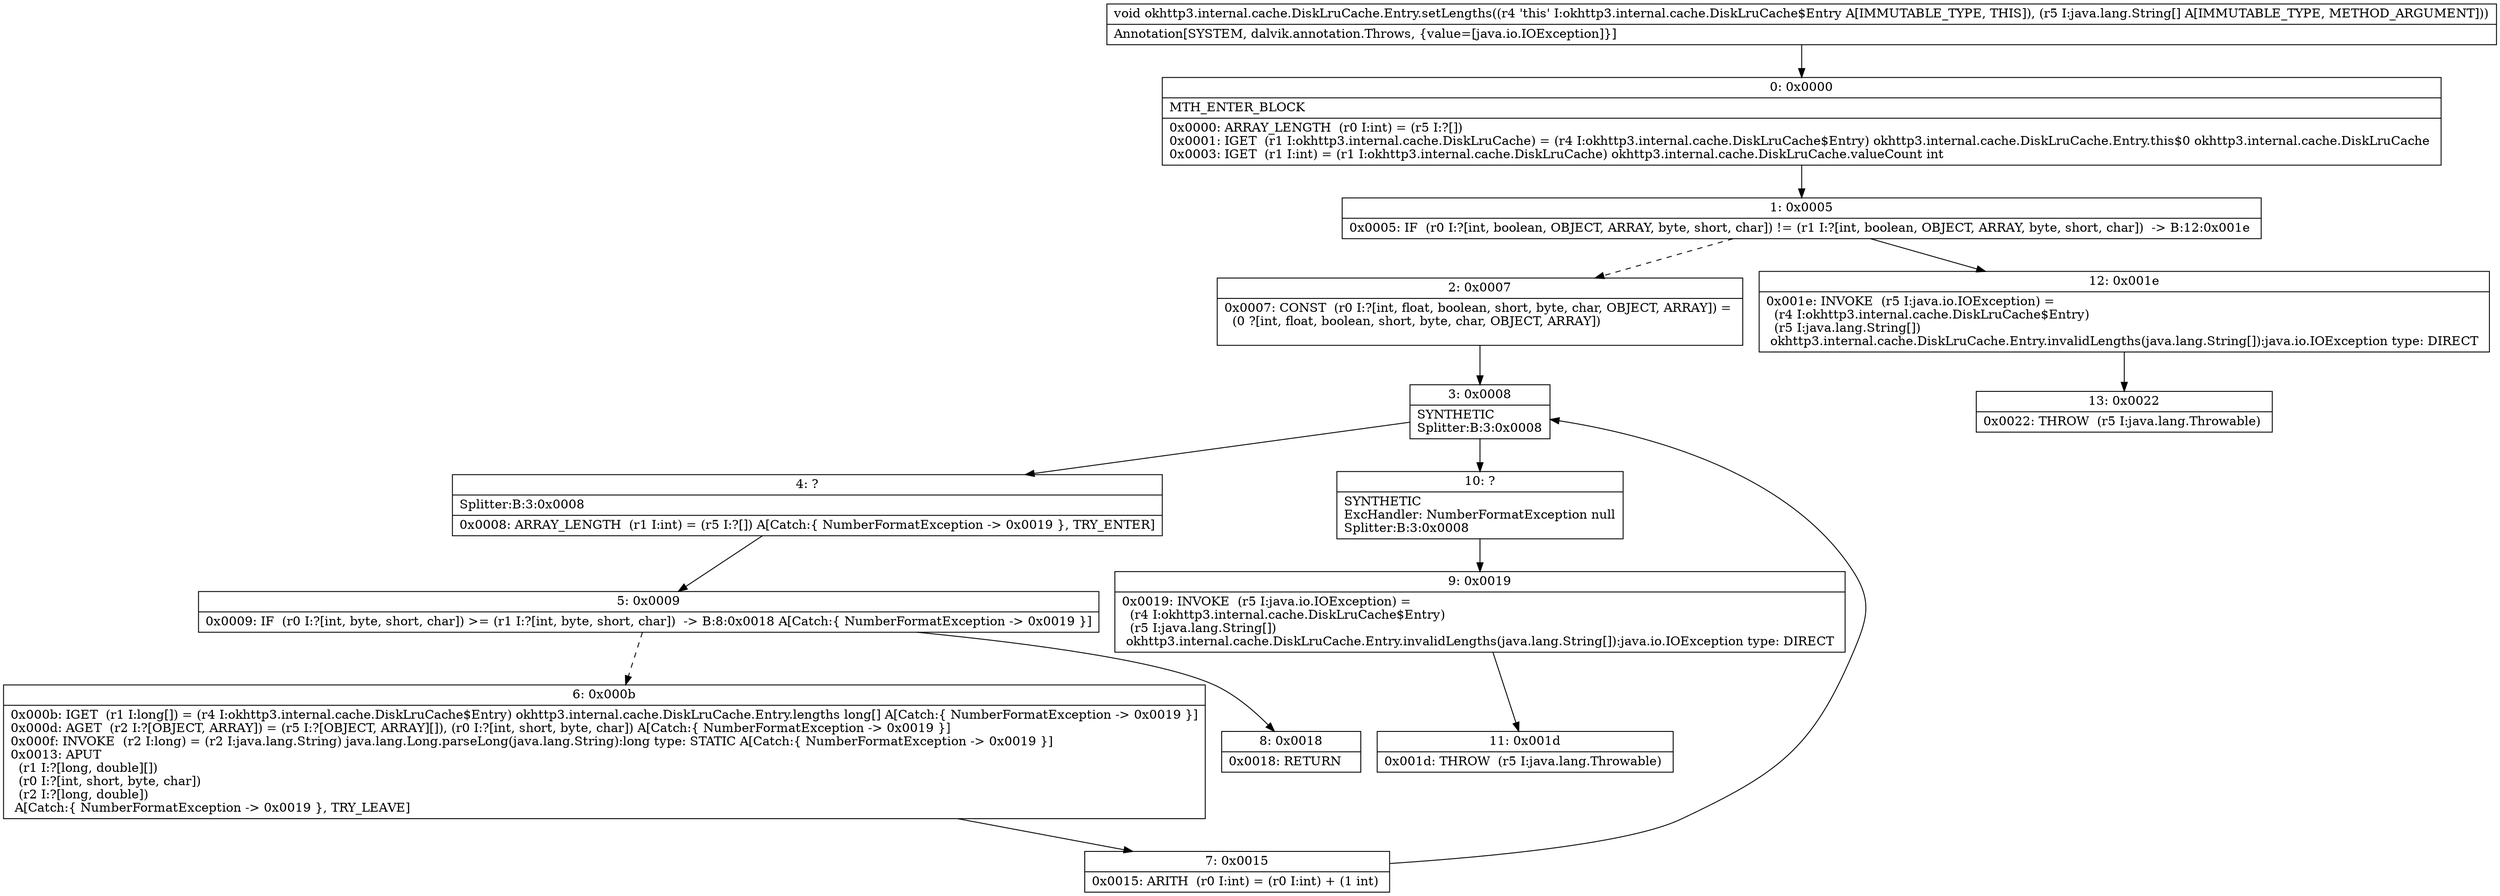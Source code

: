 digraph "CFG forokhttp3.internal.cache.DiskLruCache.Entry.setLengths([Ljava\/lang\/String;)V" {
Node_0 [shape=record,label="{0\:\ 0x0000|MTH_ENTER_BLOCK\l|0x0000: ARRAY_LENGTH  (r0 I:int) = (r5 I:?[]) \l0x0001: IGET  (r1 I:okhttp3.internal.cache.DiskLruCache) = (r4 I:okhttp3.internal.cache.DiskLruCache$Entry) okhttp3.internal.cache.DiskLruCache.Entry.this$0 okhttp3.internal.cache.DiskLruCache \l0x0003: IGET  (r1 I:int) = (r1 I:okhttp3.internal.cache.DiskLruCache) okhttp3.internal.cache.DiskLruCache.valueCount int \l}"];
Node_1 [shape=record,label="{1\:\ 0x0005|0x0005: IF  (r0 I:?[int, boolean, OBJECT, ARRAY, byte, short, char]) != (r1 I:?[int, boolean, OBJECT, ARRAY, byte, short, char])  \-\> B:12:0x001e \l}"];
Node_2 [shape=record,label="{2\:\ 0x0007|0x0007: CONST  (r0 I:?[int, float, boolean, short, byte, char, OBJECT, ARRAY]) = \l  (0 ?[int, float, boolean, short, byte, char, OBJECT, ARRAY])\l \l}"];
Node_3 [shape=record,label="{3\:\ 0x0008|SYNTHETIC\lSplitter:B:3:0x0008\l}"];
Node_4 [shape=record,label="{4\:\ ?|Splitter:B:3:0x0008\l|0x0008: ARRAY_LENGTH  (r1 I:int) = (r5 I:?[]) A[Catch:\{ NumberFormatException \-\> 0x0019 \}, TRY_ENTER]\l}"];
Node_5 [shape=record,label="{5\:\ 0x0009|0x0009: IF  (r0 I:?[int, byte, short, char]) \>= (r1 I:?[int, byte, short, char])  \-\> B:8:0x0018 A[Catch:\{ NumberFormatException \-\> 0x0019 \}]\l}"];
Node_6 [shape=record,label="{6\:\ 0x000b|0x000b: IGET  (r1 I:long[]) = (r4 I:okhttp3.internal.cache.DiskLruCache$Entry) okhttp3.internal.cache.DiskLruCache.Entry.lengths long[] A[Catch:\{ NumberFormatException \-\> 0x0019 \}]\l0x000d: AGET  (r2 I:?[OBJECT, ARRAY]) = (r5 I:?[OBJECT, ARRAY][]), (r0 I:?[int, short, byte, char]) A[Catch:\{ NumberFormatException \-\> 0x0019 \}]\l0x000f: INVOKE  (r2 I:long) = (r2 I:java.lang.String) java.lang.Long.parseLong(java.lang.String):long type: STATIC A[Catch:\{ NumberFormatException \-\> 0x0019 \}]\l0x0013: APUT  \l  (r1 I:?[long, double][])\l  (r0 I:?[int, short, byte, char])\l  (r2 I:?[long, double])\l A[Catch:\{ NumberFormatException \-\> 0x0019 \}, TRY_LEAVE]\l}"];
Node_7 [shape=record,label="{7\:\ 0x0015|0x0015: ARITH  (r0 I:int) = (r0 I:int) + (1 int) \l}"];
Node_8 [shape=record,label="{8\:\ 0x0018|0x0018: RETURN   \l}"];
Node_9 [shape=record,label="{9\:\ 0x0019|0x0019: INVOKE  (r5 I:java.io.IOException) = \l  (r4 I:okhttp3.internal.cache.DiskLruCache$Entry)\l  (r5 I:java.lang.String[])\l okhttp3.internal.cache.DiskLruCache.Entry.invalidLengths(java.lang.String[]):java.io.IOException type: DIRECT \l}"];
Node_10 [shape=record,label="{10\:\ ?|SYNTHETIC\lExcHandler: NumberFormatException null\lSplitter:B:3:0x0008\l}"];
Node_11 [shape=record,label="{11\:\ 0x001d|0x001d: THROW  (r5 I:java.lang.Throwable) \l}"];
Node_12 [shape=record,label="{12\:\ 0x001e|0x001e: INVOKE  (r5 I:java.io.IOException) = \l  (r4 I:okhttp3.internal.cache.DiskLruCache$Entry)\l  (r5 I:java.lang.String[])\l okhttp3.internal.cache.DiskLruCache.Entry.invalidLengths(java.lang.String[]):java.io.IOException type: DIRECT \l}"];
Node_13 [shape=record,label="{13\:\ 0x0022|0x0022: THROW  (r5 I:java.lang.Throwable) \l}"];
MethodNode[shape=record,label="{void okhttp3.internal.cache.DiskLruCache.Entry.setLengths((r4 'this' I:okhttp3.internal.cache.DiskLruCache$Entry A[IMMUTABLE_TYPE, THIS]), (r5 I:java.lang.String[] A[IMMUTABLE_TYPE, METHOD_ARGUMENT]))  | Annotation[SYSTEM, dalvik.annotation.Throws, \{value=[java.io.IOException]\}]\l}"];
MethodNode -> Node_0;
Node_0 -> Node_1;
Node_1 -> Node_2[style=dashed];
Node_1 -> Node_12;
Node_2 -> Node_3;
Node_3 -> Node_4;
Node_3 -> Node_10;
Node_4 -> Node_5;
Node_5 -> Node_6[style=dashed];
Node_5 -> Node_8;
Node_6 -> Node_7;
Node_7 -> Node_3;
Node_9 -> Node_11;
Node_10 -> Node_9;
Node_12 -> Node_13;
}

